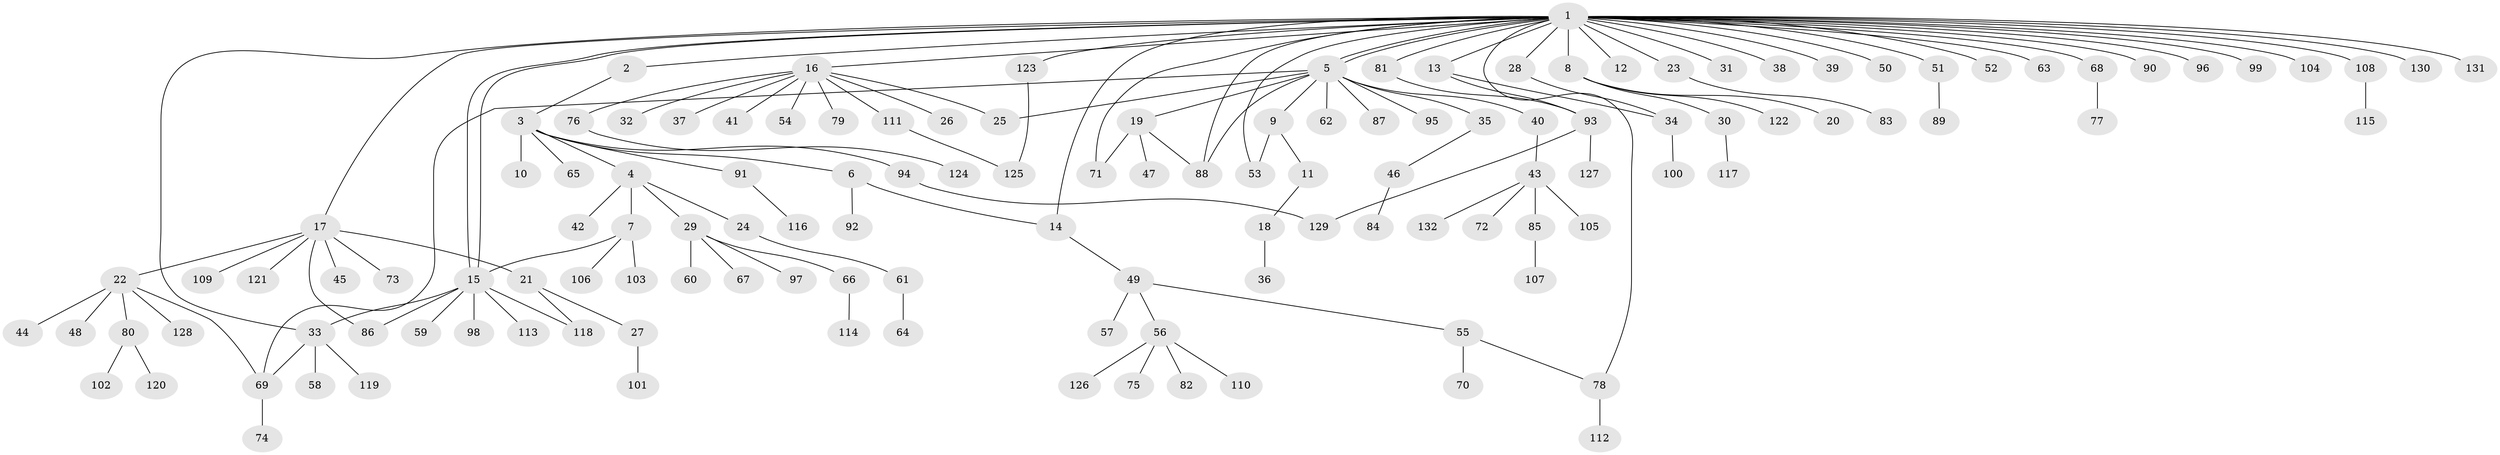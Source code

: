 // coarse degree distribution, {14: 0.025, 2: 0.325, 4: 0.1, 5: 0.1, 1: 0.325, 3: 0.125}
// Generated by graph-tools (version 1.1) at 2025/50/03/04/25 22:50:31]
// undirected, 132 vertices, 150 edges
graph export_dot {
  node [color=gray90,style=filled];
  1;
  2;
  3;
  4;
  5;
  6;
  7;
  8;
  9;
  10;
  11;
  12;
  13;
  14;
  15;
  16;
  17;
  18;
  19;
  20;
  21;
  22;
  23;
  24;
  25;
  26;
  27;
  28;
  29;
  30;
  31;
  32;
  33;
  34;
  35;
  36;
  37;
  38;
  39;
  40;
  41;
  42;
  43;
  44;
  45;
  46;
  47;
  48;
  49;
  50;
  51;
  52;
  53;
  54;
  55;
  56;
  57;
  58;
  59;
  60;
  61;
  62;
  63;
  64;
  65;
  66;
  67;
  68;
  69;
  70;
  71;
  72;
  73;
  74;
  75;
  76;
  77;
  78;
  79;
  80;
  81;
  82;
  83;
  84;
  85;
  86;
  87;
  88;
  89;
  90;
  91;
  92;
  93;
  94;
  95;
  96;
  97;
  98;
  99;
  100;
  101;
  102;
  103;
  104;
  105;
  106;
  107;
  108;
  109;
  110;
  111;
  112;
  113;
  114;
  115;
  116;
  117;
  118;
  119;
  120;
  121;
  122;
  123;
  124;
  125;
  126;
  127;
  128;
  129;
  130;
  131;
  132;
  1 -- 2;
  1 -- 5;
  1 -- 5;
  1 -- 8;
  1 -- 12;
  1 -- 13;
  1 -- 14;
  1 -- 15;
  1 -- 15;
  1 -- 16;
  1 -- 17;
  1 -- 23;
  1 -- 28;
  1 -- 31;
  1 -- 33;
  1 -- 38;
  1 -- 39;
  1 -- 50;
  1 -- 51;
  1 -- 52;
  1 -- 53;
  1 -- 63;
  1 -- 68;
  1 -- 71;
  1 -- 78;
  1 -- 81;
  1 -- 88;
  1 -- 90;
  1 -- 96;
  1 -- 99;
  1 -- 104;
  1 -- 108;
  1 -- 123;
  1 -- 130;
  1 -- 131;
  2 -- 3;
  3 -- 4;
  3 -- 6;
  3 -- 10;
  3 -- 65;
  3 -- 91;
  3 -- 94;
  4 -- 7;
  4 -- 24;
  4 -- 29;
  4 -- 42;
  5 -- 9;
  5 -- 19;
  5 -- 25;
  5 -- 35;
  5 -- 40;
  5 -- 62;
  5 -- 69;
  5 -- 87;
  5 -- 88;
  5 -- 95;
  6 -- 14;
  6 -- 92;
  7 -- 15;
  7 -- 103;
  7 -- 106;
  8 -- 20;
  8 -- 30;
  8 -- 122;
  9 -- 11;
  9 -- 53;
  11 -- 18;
  13 -- 34;
  13 -- 93;
  14 -- 49;
  15 -- 33;
  15 -- 59;
  15 -- 86;
  15 -- 98;
  15 -- 113;
  15 -- 118;
  16 -- 25;
  16 -- 26;
  16 -- 32;
  16 -- 37;
  16 -- 41;
  16 -- 54;
  16 -- 76;
  16 -- 79;
  16 -- 111;
  17 -- 21;
  17 -- 22;
  17 -- 45;
  17 -- 73;
  17 -- 86;
  17 -- 109;
  17 -- 121;
  18 -- 36;
  19 -- 47;
  19 -- 71;
  19 -- 88;
  21 -- 27;
  21 -- 118;
  22 -- 44;
  22 -- 48;
  22 -- 69;
  22 -- 80;
  22 -- 128;
  23 -- 83;
  24 -- 61;
  27 -- 101;
  28 -- 34;
  29 -- 60;
  29 -- 66;
  29 -- 67;
  29 -- 97;
  30 -- 117;
  33 -- 58;
  33 -- 69;
  33 -- 119;
  34 -- 100;
  35 -- 46;
  40 -- 43;
  43 -- 72;
  43 -- 85;
  43 -- 105;
  43 -- 132;
  46 -- 84;
  49 -- 55;
  49 -- 56;
  49 -- 57;
  51 -- 89;
  55 -- 70;
  55 -- 78;
  56 -- 75;
  56 -- 82;
  56 -- 110;
  56 -- 126;
  61 -- 64;
  66 -- 114;
  68 -- 77;
  69 -- 74;
  76 -- 124;
  78 -- 112;
  80 -- 102;
  80 -- 120;
  81 -- 93;
  85 -- 107;
  91 -- 116;
  93 -- 127;
  93 -- 129;
  94 -- 129;
  108 -- 115;
  111 -- 125;
  123 -- 125;
}
